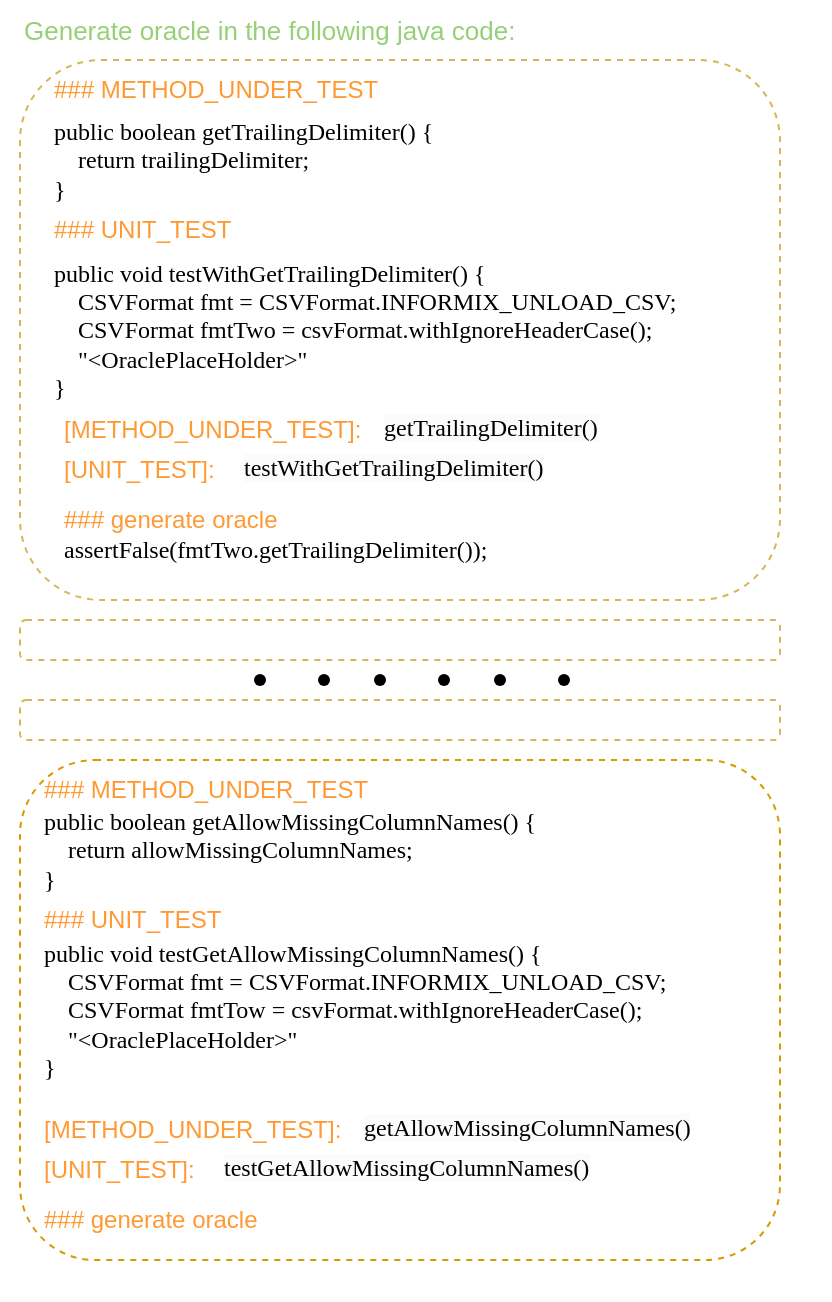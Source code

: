 <mxfile version="21.2.9" type="github">
  <diagram name="第 1 页" id="49HhL85UuGYy7voRq5S4">
    <mxGraphModel dx="1562" dy="837" grid="1" gridSize="10" guides="1" tooltips="1" connect="1" arrows="1" fold="1" page="1" pageScale="1" pageWidth="827" pageHeight="1169" math="0" shadow="0">
      <root>
        <mxCell id="0" />
        <mxCell id="1" parent="0" />
        <mxCell id="CBpNskWzf5oH1RxQORSV-32" value="" style="rounded=0;whiteSpace=wrap;html=1;strokeColor=none;" vertex="1" parent="1">
          <mxGeometry x="340" y="140" width="400" height="650" as="geometry" />
        </mxCell>
        <mxCell id="CBpNskWzf5oH1RxQORSV-31" value="Generate oracle in the following java code:" style="text;html=1;strokeColor=none;fillColor=none;align=left;verticalAlign=middle;whiteSpace=wrap;rounded=0;fontColor=#97D077;fontSize=13;" vertex="1" parent="1">
          <mxGeometry x="350" y="140" width="280" height="30" as="geometry" />
        </mxCell>
        <mxCell id="CBpNskWzf5oH1RxQORSV-33" value="" style="rounded=1;whiteSpace=wrap;html=1;dashed=1;fillColor=none;glass=0;strokeColor=#d6b656;labelBackgroundColor=#FFF2CC;fillStyle=solid;" vertex="1" parent="1">
          <mxGeometry x="350" y="170" width="380" height="270" as="geometry" />
        </mxCell>
        <mxCell id="CBpNskWzf5oH1RxQORSV-34" value="### METHOD_UNDER_TEST" style="text;html=1;strokeColor=none;fillColor=none;align=left;verticalAlign=middle;whiteSpace=wrap;rounded=0;fontColor=#FF9933;" vertex="1" parent="1">
          <mxGeometry x="365" y="170" width="170" height="30" as="geometry" />
        </mxCell>
        <mxCell id="CBpNskWzf5oH1RxQORSV-35" value="### UNIT_TEST" style="text;html=1;strokeColor=none;fillColor=none;align=left;verticalAlign=middle;whiteSpace=wrap;rounded=0;fontColor=#FF9933;" vertex="1" parent="1">
          <mxGeometry x="365" y="240" width="170" height="30" as="geometry" />
        </mxCell>
        <mxCell id="CBpNskWzf5oH1RxQORSV-36" value="[METHOD_UNDER_TEST]:" style="text;html=1;strokeColor=none;fillColor=none;align=left;verticalAlign=middle;whiteSpace=wrap;rounded=0;fontColor=#FF9933;" vertex="1" parent="1">
          <mxGeometry x="370" y="340" width="160" height="30" as="geometry" />
        </mxCell>
        <mxCell id="CBpNskWzf5oH1RxQORSV-37" value="[UNIT_TEST]:" style="text;html=1;strokeColor=none;fillColor=none;align=left;verticalAlign=middle;whiteSpace=wrap;rounded=0;fontColor=#FF9933;" vertex="1" parent="1">
          <mxGeometry x="370" y="360" width="80" height="30" as="geometry" />
        </mxCell>
        <mxCell id="CBpNskWzf5oH1RxQORSV-38" value="### generate oracle" style="text;html=1;strokeColor=none;fillColor=none;align=left;verticalAlign=middle;whiteSpace=wrap;rounded=0;fontColor=#FF9933;" vertex="1" parent="1">
          <mxGeometry x="370" y="385" width="170" height="30" as="geometry" />
        </mxCell>
        <mxCell id="CBpNskWzf5oH1RxQORSV-39" value="&lt;div&gt;&lt;font face=&quot;Comic Sans MS&quot;&gt;public boolean getTrailingDelimiter() {&lt;/font&gt;&lt;/div&gt;&lt;div&gt;&lt;font face=&quot;Comic Sans MS&quot;&gt;&amp;nbsp; &amp;nbsp; return trailingDelimiter;&lt;/font&gt;&lt;/div&gt;&lt;div&gt;&lt;font face=&quot;Comic Sans MS&quot;&gt;}&lt;/font&gt;&lt;/div&gt;" style="text;html=1;strokeColor=none;fillColor=none;align=left;verticalAlign=middle;whiteSpace=wrap;rounded=0;" vertex="1" parent="1">
          <mxGeometry x="365" y="190" width="223" height="60" as="geometry" />
        </mxCell>
        <mxCell id="CBpNskWzf5oH1RxQORSV-40" value="&lt;div&gt;public void testWithGetTrailingDelimiter() {&lt;/div&gt;&lt;div&gt;&amp;nbsp; &amp;nbsp; CSVFormat fmt = CSVFormat.INFORMIX_UNLOAD_CSV;&lt;/div&gt;&lt;div&gt;&amp;nbsp; &amp;nbsp; CSVFormat fmtTwo = csvFormat.withIgnoreHeaderCase();&lt;/div&gt;&lt;div&gt;&amp;nbsp; &amp;nbsp; &quot;&amp;lt;OraclePlaceHolder&amp;gt;&quot;&lt;/div&gt;&lt;div style=&quot;&quot;&gt;}&lt;/div&gt;" style="text;html=1;strokeColor=none;fillColor=none;align=left;verticalAlign=middle;whiteSpace=wrap;rounded=0;fontFamily=Comic Sans MS;" vertex="1" parent="1">
          <mxGeometry x="365" y="270" width="390" height="70" as="geometry" />
        </mxCell>
        <mxCell id="CBpNskWzf5oH1RxQORSV-41" value="assertFalse(fmtTwo.getTrailingDelimiter());" style="text;html=1;strokeColor=none;fillColor=none;align=left;verticalAlign=middle;whiteSpace=wrap;rounded=0;fontFamily=Comic Sans MS;" vertex="1" parent="1">
          <mxGeometry x="370" y="400" width="280" height="30" as="geometry" />
        </mxCell>
        <mxCell id="CBpNskWzf5oH1RxQORSV-42" value="" style="rounded=1;whiteSpace=wrap;html=1;dashed=1;fillColor=none;glass=0;strokeColor=#d6b656;" vertex="1" parent="1">
          <mxGeometry x="350" y="450" width="380" height="20" as="geometry" />
        </mxCell>
        <mxCell id="CBpNskWzf5oH1RxQORSV-43" value="" style="rounded=1;whiteSpace=wrap;html=1;dashed=1;fillColor=none;glass=0;strokeColor=#d6b656;" vertex="1" parent="1">
          <mxGeometry x="350" y="490" width="380" height="20" as="geometry" />
        </mxCell>
        <mxCell id="CBpNskWzf5oH1RxQORSV-44" value="" style="group" vertex="1" connectable="0" parent="1">
          <mxGeometry x="460" y="470" width="172" height="20" as="geometry" />
        </mxCell>
        <mxCell id="CBpNskWzf5oH1RxQORSV-45" value="" style="group" vertex="1" connectable="0" parent="CBpNskWzf5oH1RxQORSV-44">
          <mxGeometry width="52" height="20" as="geometry" />
        </mxCell>
        <mxCell id="CBpNskWzf5oH1RxQORSV-46" value="" style="shape=waypoint;sketch=0;fillStyle=solid;size=6;pointerEvents=1;points=[];fillColor=none;resizable=0;rotatable=0;perimeter=centerPerimeter;snapToPoint=1;" vertex="1" parent="CBpNskWzf5oH1RxQORSV-45">
          <mxGeometry width="20" height="20" as="geometry" />
        </mxCell>
        <mxCell id="CBpNskWzf5oH1RxQORSV-47" value="" style="shape=waypoint;sketch=0;fillStyle=solid;size=6;pointerEvents=1;points=[];fillColor=none;resizable=0;rotatable=0;perimeter=centerPerimeter;snapToPoint=1;" vertex="1" parent="CBpNskWzf5oH1RxQORSV-45">
          <mxGeometry x="32" width="20" height="20" as="geometry" />
        </mxCell>
        <mxCell id="CBpNskWzf5oH1RxQORSV-48" value="" style="group" vertex="1" connectable="0" parent="CBpNskWzf5oH1RxQORSV-44">
          <mxGeometry x="60" width="52" height="20" as="geometry" />
        </mxCell>
        <mxCell id="CBpNskWzf5oH1RxQORSV-49" value="" style="shape=waypoint;sketch=0;fillStyle=solid;size=6;pointerEvents=1;points=[];fillColor=none;resizable=0;rotatable=0;perimeter=centerPerimeter;snapToPoint=1;" vertex="1" parent="CBpNskWzf5oH1RxQORSV-48">
          <mxGeometry width="20" height="20" as="geometry" />
        </mxCell>
        <mxCell id="CBpNskWzf5oH1RxQORSV-50" value="" style="shape=waypoint;sketch=0;fillStyle=solid;size=6;pointerEvents=1;points=[];fillColor=none;resizable=0;rotatable=0;perimeter=centerPerimeter;snapToPoint=1;" vertex="1" parent="CBpNskWzf5oH1RxQORSV-48">
          <mxGeometry x="32" width="20" height="20" as="geometry" />
        </mxCell>
        <mxCell id="CBpNskWzf5oH1RxQORSV-51" value="" style="group" vertex="1" connectable="0" parent="CBpNskWzf5oH1RxQORSV-44">
          <mxGeometry x="120" width="52" height="20" as="geometry" />
        </mxCell>
        <mxCell id="CBpNskWzf5oH1RxQORSV-52" value="" style="shape=waypoint;sketch=0;fillStyle=solid;size=6;pointerEvents=1;points=[];fillColor=none;resizable=0;rotatable=0;perimeter=centerPerimeter;snapToPoint=1;" vertex="1" parent="CBpNskWzf5oH1RxQORSV-51">
          <mxGeometry width="20" height="20" as="geometry" />
        </mxCell>
        <mxCell id="CBpNskWzf5oH1RxQORSV-53" value="" style="shape=waypoint;sketch=0;fillStyle=solid;size=6;pointerEvents=1;points=[];fillColor=none;resizable=0;rotatable=0;perimeter=centerPerimeter;snapToPoint=1;" vertex="1" parent="CBpNskWzf5oH1RxQORSV-51">
          <mxGeometry x="32" width="20" height="20" as="geometry" />
        </mxCell>
        <mxCell id="CBpNskWzf5oH1RxQORSV-54" value="" style="rounded=1;whiteSpace=wrap;html=1;dashed=1;fillColor=none;glass=0;strokeColor=#d79b00;" vertex="1" parent="1">
          <mxGeometry x="350" y="520" width="380" height="250" as="geometry" />
        </mxCell>
        <mxCell id="CBpNskWzf5oH1RxQORSV-56" value="### METHOD_UNDER_TEST" style="text;html=1;strokeColor=none;fillColor=none;align=left;verticalAlign=middle;whiteSpace=wrap;rounded=0;fontColor=#FF9933;" vertex="1" parent="1">
          <mxGeometry x="360" y="520" width="170" height="30" as="geometry" />
        </mxCell>
        <mxCell id="CBpNskWzf5oH1RxQORSV-57" value="&lt;div&gt;public boolean getAllowMissingColumnNames() {&lt;/div&gt;&lt;div&gt;&amp;nbsp; &amp;nbsp; return allowMissingColumnNames;&lt;/div&gt;&lt;div&gt;}&lt;/div&gt;" style="text;html=1;strokeColor=none;fillColor=none;align=left;verticalAlign=middle;whiteSpace=wrap;rounded=0;fontFamily=Comic Sans MS;" vertex="1" parent="1">
          <mxGeometry x="360" y="535" width="290" height="60" as="geometry" />
        </mxCell>
        <mxCell id="CBpNskWzf5oH1RxQORSV-58" value="### UNIT_TEST" style="text;html=1;strokeColor=none;fillColor=none;align=left;verticalAlign=middle;whiteSpace=wrap;rounded=0;fontColor=#FF9933;" vertex="1" parent="1">
          <mxGeometry x="360" y="585" width="170" height="30" as="geometry" />
        </mxCell>
        <mxCell id="CBpNskWzf5oH1RxQORSV-59" value="&lt;span style=&quot;color: rgb(0, 0, 0); font-family: &amp;quot;Comic Sans MS&amp;quot;; font-size: 12px; font-style: normal; font-variant-ligatures: normal; font-variant-caps: normal; font-weight: 400; letter-spacing: normal; orphans: 2; text-align: left; text-indent: 0px; text-transform: none; widows: 2; word-spacing: 0px; -webkit-text-stroke-width: 0px; background-color: rgb(251, 251, 251); text-decoration-thickness: initial; text-decoration-style: initial; text-decoration-color: initial; float: none; display: inline !important;&quot;&gt;getTrailingDelimiter()&lt;/span&gt;" style="text;whiteSpace=wrap;html=1;" vertex="1" parent="1">
          <mxGeometry x="530" y="340" width="130" height="25" as="geometry" />
        </mxCell>
        <mxCell id="CBpNskWzf5oH1RxQORSV-60" value="&lt;span style=&quot;color: rgb(0, 0, 0); font-family: &amp;quot;Comic Sans MS&amp;quot;; font-size: 12px; font-style: normal; font-variant-ligatures: normal; font-variant-caps: normal; font-weight: 400; letter-spacing: normal; orphans: 2; text-align: left; text-indent: 0px; text-transform: none; widows: 2; word-spacing: 0px; -webkit-text-stroke-width: 0px; background-color: rgb(251, 251, 251); text-decoration-thickness: initial; text-decoration-style: initial; text-decoration-color: initial; float: none; display: inline !important;&quot;&gt;testWithGetTrailingDelimiter()&lt;/span&gt;" style="text;whiteSpace=wrap;html=1;" vertex="1" parent="1">
          <mxGeometry x="460" y="360" width="180" height="30" as="geometry" />
        </mxCell>
        <mxCell id="CBpNskWzf5oH1RxQORSV-61" value="&lt;div&gt;public void&amp;nbsp;testGetAllowMissingColumnNames&lt;span style=&quot;background-color: initial;&quot;&gt;() {&lt;/span&gt;&lt;br&gt;&lt;/div&gt;&lt;div&gt;&amp;nbsp; &amp;nbsp; CSVFormat fmt = CSVFormat.INFORMIX_UNLOAD_CSV;&lt;/div&gt;&lt;div&gt;&amp;nbsp; &amp;nbsp; CSVFormat fmtTow = csvFormat.withIgnoreHeaderCase();&lt;/div&gt;&lt;div&gt;&amp;nbsp; &amp;nbsp; &quot;&amp;lt;OraclePlaceHolder&amp;gt;&quot;&lt;/div&gt;&lt;div style=&quot;&quot;&gt;}&lt;/div&gt;" style="text;html=1;strokeColor=none;fillColor=none;align=left;verticalAlign=middle;whiteSpace=wrap;rounded=0;fontFamily=Comic Sans MS;" vertex="1" parent="1">
          <mxGeometry x="360" y="610" width="390" height="70" as="geometry" />
        </mxCell>
        <mxCell id="CBpNskWzf5oH1RxQORSV-62" value="[METHOD_UNDER_TEST]:" style="text;html=1;strokeColor=none;fillColor=none;align=left;verticalAlign=middle;whiteSpace=wrap;rounded=0;fontColor=#FF9933;" vertex="1" parent="1">
          <mxGeometry x="360" y="690" width="160" height="30" as="geometry" />
        </mxCell>
        <mxCell id="CBpNskWzf5oH1RxQORSV-63" value="[UNIT_TEST]:" style="text;html=1;strokeColor=none;fillColor=none;align=left;verticalAlign=middle;whiteSpace=wrap;rounded=0;fontColor=#FF9933;" vertex="1" parent="1">
          <mxGeometry x="360" y="710" width="80" height="30" as="geometry" />
        </mxCell>
        <mxCell id="CBpNskWzf5oH1RxQORSV-64" value="### generate oracle" style="text;html=1;strokeColor=none;fillColor=none;align=left;verticalAlign=middle;whiteSpace=wrap;rounded=0;fontColor=#FF9933;" vertex="1" parent="1">
          <mxGeometry x="360" y="735" width="170" height="30" as="geometry" />
        </mxCell>
        <mxCell id="CBpNskWzf5oH1RxQORSV-65" value="&lt;span style=&quot;color: rgb(0, 0, 0); font-family: &amp;quot;Comic Sans MS&amp;quot;; font-size: 12px; font-style: normal; font-variant-ligatures: normal; font-variant-caps: normal; font-weight: 400; letter-spacing: normal; orphans: 2; text-align: left; text-indent: 0px; text-transform: none; widows: 2; word-spacing: 0px; -webkit-text-stroke-width: 0px; background-color: rgb(251, 251, 251); text-decoration-thickness: initial; text-decoration-style: initial; text-decoration-color: initial; float: none; display: inline !important;&quot;&gt;getAllowMissingColumnNames()&lt;/span&gt;" style="text;whiteSpace=wrap;html=1;" vertex="1" parent="1">
          <mxGeometry x="520" y="690" width="180" height="20" as="geometry" />
        </mxCell>
        <mxCell id="CBpNskWzf5oH1RxQORSV-66" value="&lt;span style=&quot;color: rgb(0, 0, 0); font-family: &amp;quot;Comic Sans MS&amp;quot;; font-size: 12px; font-style: normal; font-variant-ligatures: normal; font-variant-caps: normal; font-weight: 400; letter-spacing: normal; orphans: 2; text-align: left; text-indent: 0px; text-transform: none; widows: 2; word-spacing: 0px; -webkit-text-stroke-width: 0px; background-color: rgb(251, 251, 251); text-decoration-thickness: initial; text-decoration-style: initial; text-decoration-color: initial; float: none; display: inline !important;&quot;&gt;testGetAllowMissingColumnNames()&lt;/span&gt;" style="text;whiteSpace=wrap;html=1;" vertex="1" parent="1">
          <mxGeometry x="450" y="710" width="220" height="30" as="geometry" />
        </mxCell>
      </root>
    </mxGraphModel>
  </diagram>
</mxfile>
